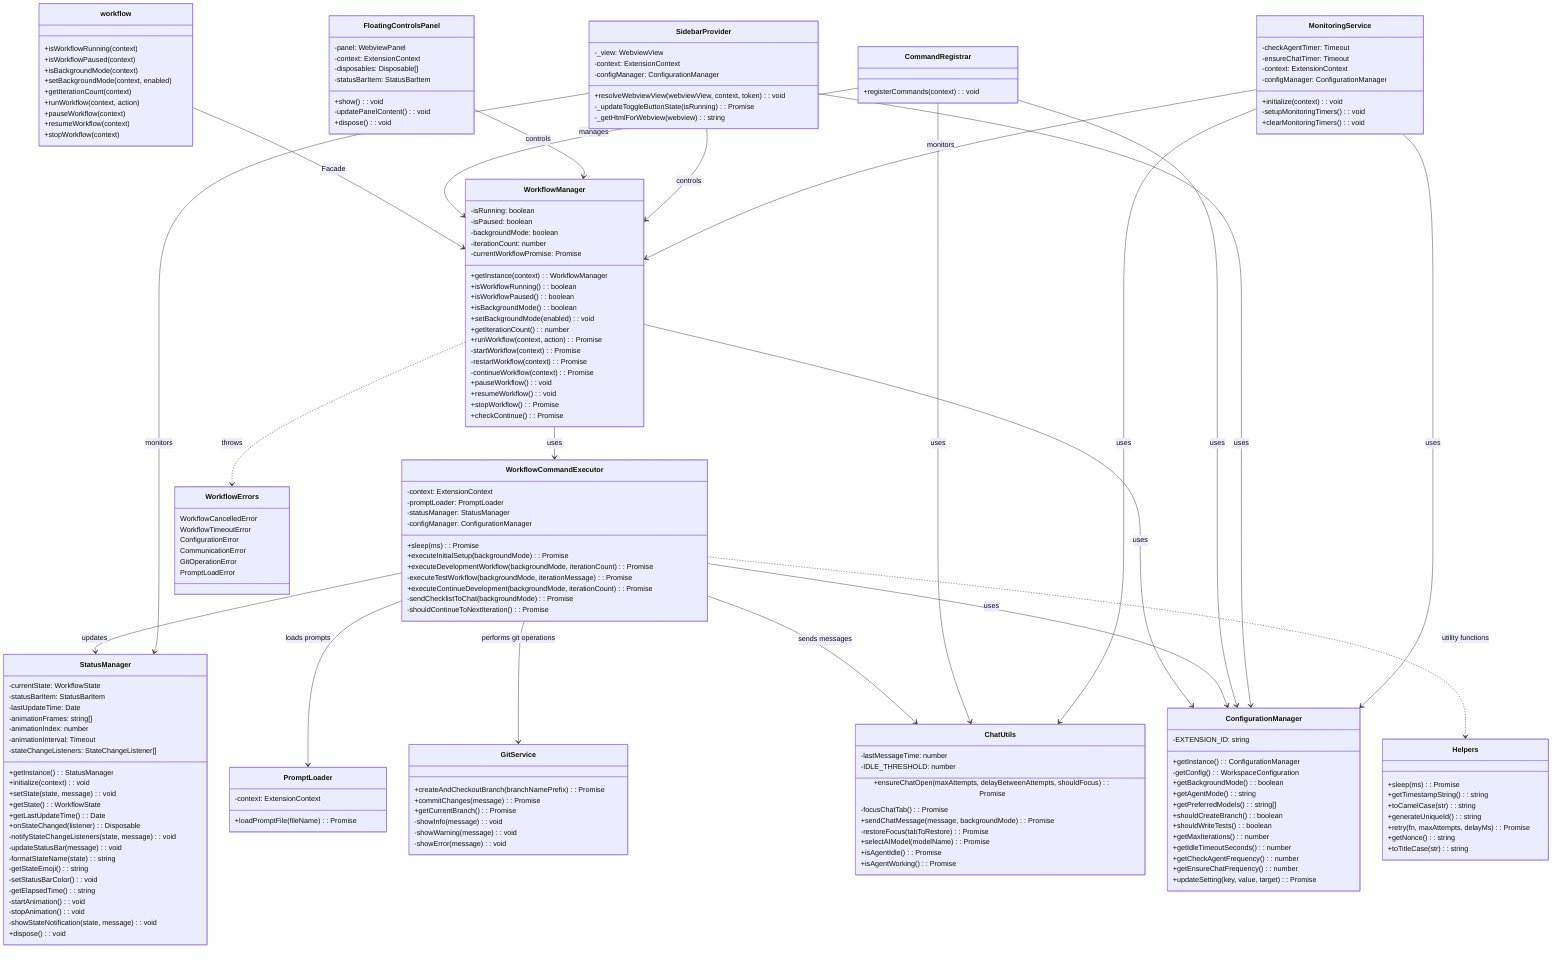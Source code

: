 classDiagram
    class workflow {
        +isWorkflowRunning(context)
        +isWorkflowPaused(context)
        +isBackgroundMode(context)
        +setBackgroundMode(context, enabled)
        +getIterationCount(context)
        +runWorkflow(context, action)
        +pauseWorkflow(context)
        +resumeWorkflow(context)
        +stopWorkflow(context)
    }
    
    class WorkflowManager {
        -isRunning: boolean
        -isPaused: boolean
        -backgroundMode: boolean
        -iterationCount: number
        -currentWorkflowPromise: Promise
        +getInstance(context): WorkflowManager
        +isWorkflowRunning(): boolean
        +isWorkflowPaused(): boolean
        +isBackgroundMode(): boolean
        +setBackgroundMode(enabled): void
        +getIterationCount(): number
        +runWorkflow(context, action): Promise
        -startWorkflow(context): Promise
        -restartWorkflow(context): Promise
        -continueWorkflow(context): Promise
        +pauseWorkflow(): void
        +resumeWorkflow(): void
        +stopWorkflow(): Promise
        +checkContinue(): Promise
    }
    
    class WorkflowCommandExecutor {
        -context: ExtensionContext
        -promptLoader: PromptLoader
        -statusManager: StatusManager
        -configManager: ConfigurationManager
        +sleep(ms): Promise
        +executeInitialSetup(backgroundMode): Promise
        +executeDevelopmentWorkflow(backgroundMode, iterationCount): Promise
        -executeTestWorkflow(backgroundMode, iterationMessage): Promise
        +executeContinueDevelopment(backgroundMode, iterationCount): Promise
        -sendChecklistToChat(backgroundMode): Promise
        -shouldContinueToNextIteration(): Promise
    }
    
    class ConfigurationManager {
        -EXTENSION_ID: string
        +getInstance(): ConfigurationManager
        -getConfig(): WorkspaceConfiguration
        +getBackgroundMode(): boolean
        +getAgentMode(): string
        +getPreferredModels(): string[]
        +shouldCreateBranch(): boolean
        +shouldWriteTests(): boolean
        +getMaxIterations(): number
        +getIdleTimeoutSeconds(): number
        +getCheckAgentFrequency(): number
        +getEnsureChatFrequency(): number
        +updateSetting(key, value, target): Promise
    }
    
    class PromptLoader {
        -context: ExtensionContext
        +loadPromptFile(fileName): Promise
    }
    
    class GitService {
        +createAndCheckoutBranch(branchNamePrefix): Promise
        +commitChanges(message): Promise
        +getCurrentBranch(): Promise
        -showInfo(message): void
        -showWarning(message): void
        -showError(message): void
    }
    
    class WorkflowErrors {
        WorkflowCancelledError
        WorkflowTimeoutError
        ConfigurationError
        CommunicationError
        GitOperationError
        PromptLoadError
    }
    
    class StatusManager {
        -currentState: WorkflowState
        -statusBarItem: StatusBarItem
        -lastUpdateTime: Date
        -animationFrames: string[]
        -animationIndex: number
        -animationInterval: Timeout
        -stateChangeListeners: StateChangeListener[]
        +getInstance(): StatusManager
        +initialize(context): void
        +setState(state, message): void
        +getState(): WorkflowState
        +getLastUpdateTime(): Date
        +onStateChanged(listener): Disposable
        -notifyStateChangeListeners(state, message): void
        -updateStatusBar(message): void
        -formatStateName(state): string
        -getStateEmoji(): string
        -setStatusBarColor(): void
        -getElapsedTime(): string
        -startAnimation(): void
        -stopAnimation(): void
        -showStateNotification(state, message): void
        +dispose(): void
    }
    
    class ChatUtils {
        -lastMessageTime: number
        -IDLE_THRESHOLD: number
        +ensureChatOpen(maxAttempts, delayBetweenAttempts, shouldFocus): Promise
        -focusChatTab(): Promise
        +sendChatMessage(message, backgroundMode): Promise
        -restoreFocus(tabToRestore): Promise
        +selectAIModel(modelName): Promise
        +isAgentIdle(): Promise
        +isAgentWorking(): Promise
    }
    
    class MonitoringService {
        -checkAgentTimer: Timeout
        -ensureChatTimer: Timeout
        -context: ExtensionContext
        -configManager: ConfigurationManager
        +initialize(context): void
        -setupMonitoringTimers(): void
        +clearMonitoringTimers(): void
    }
    
    class CommandRegistrar {
        +registerCommands(context): void
    }
    
    class FloatingControlsPanel {
        -panel: WebviewPanel
        -context: ExtensionContext
        -disposables: Disposable[]
        -statusBarItem: StatusBarItem
        +show(): void
        -updatePanelContent(): void
        +dispose(): void
    }
    
    class SidebarProvider {
        -_view: WebviewView
        -context: ExtensionContext
        -configManager: ConfigurationManager
        +resolveWebviewView(webviewView, context, token): void
        -_updateToggleButtonState(isRunning): Promise
        -_getHtmlForWebview(webview): string
    }
    
    class Helpers {
        +sleep(ms): Promise
        +getTimestampString(): string
        +toCamelCase(str): string
        +generateUniqueId(): string
        +retry(fn, maxAttempts, delayMs): Promise
        +getNonce(): string
        +toTitleCase(str): string
    }
    
    workflow --> WorkflowManager : Facade
    WorkflowManager --> WorkflowCommandExecutor : uses
    WorkflowManager --> ConfigurationManager : uses
    WorkflowManager ..> WorkflowErrors : throws
    WorkflowCommandExecutor --> StatusManager : updates
    WorkflowCommandExecutor --> PromptLoader : loads prompts
    WorkflowCommandExecutor --> GitService : performs git operations
    WorkflowCommandExecutor --> ChatUtils : sends messages
    WorkflowCommandExecutor --> ConfigurationManager : uses
    WorkflowCommandExecutor ..> Helpers : utility functions
    CommandRegistrar --> WorkflowManager : manages
    CommandRegistrar --> ChatUtils : uses
    CommandRegistrar --> ConfigurationManager : uses
    FloatingControlsPanel --> WorkflowManager : controls
    SidebarProvider --> WorkflowManager : controls
    SidebarProvider --> ConfigurationManager : uses
    SidebarProvider --> StatusManager : monitors
    MonitoringService --> ChatUtils : uses
    MonitoringService --> ConfigurationManager : uses
    MonitoringService --> WorkflowManager : monitors